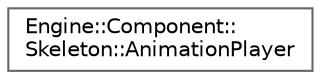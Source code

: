 digraph "Graphical Class Hierarchy"
{
 // LATEX_PDF_SIZE
  bgcolor="transparent";
  edge [fontname=Helvetica,fontsize=10,labelfontname=Helvetica,labelfontsize=10];
  node [fontname=Helvetica,fontsize=10,shape=box,height=0.2,width=0.4];
  rankdir="LR";
  Node0 [label="Engine::Component::\lSkeleton::AnimationPlayer",height=0.2,width=0.4,color="grey40", fillcolor="white", style="filled",URL="$struct_engine_1_1_component_1_1_skeleton_1_1_animation_player.html",tooltip="Allows to play animations."];
}
